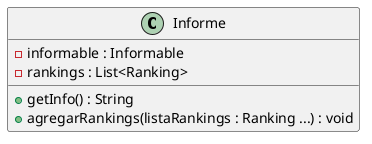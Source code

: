 @startuml
'https://plantuml.com/class-diagram

class Informe{
    - informable : Informable
    - rankings : List<Ranking>

    + getInfo() : String
    + agregarRankings(listaRankings : Ranking ...) : void
}

@enduml